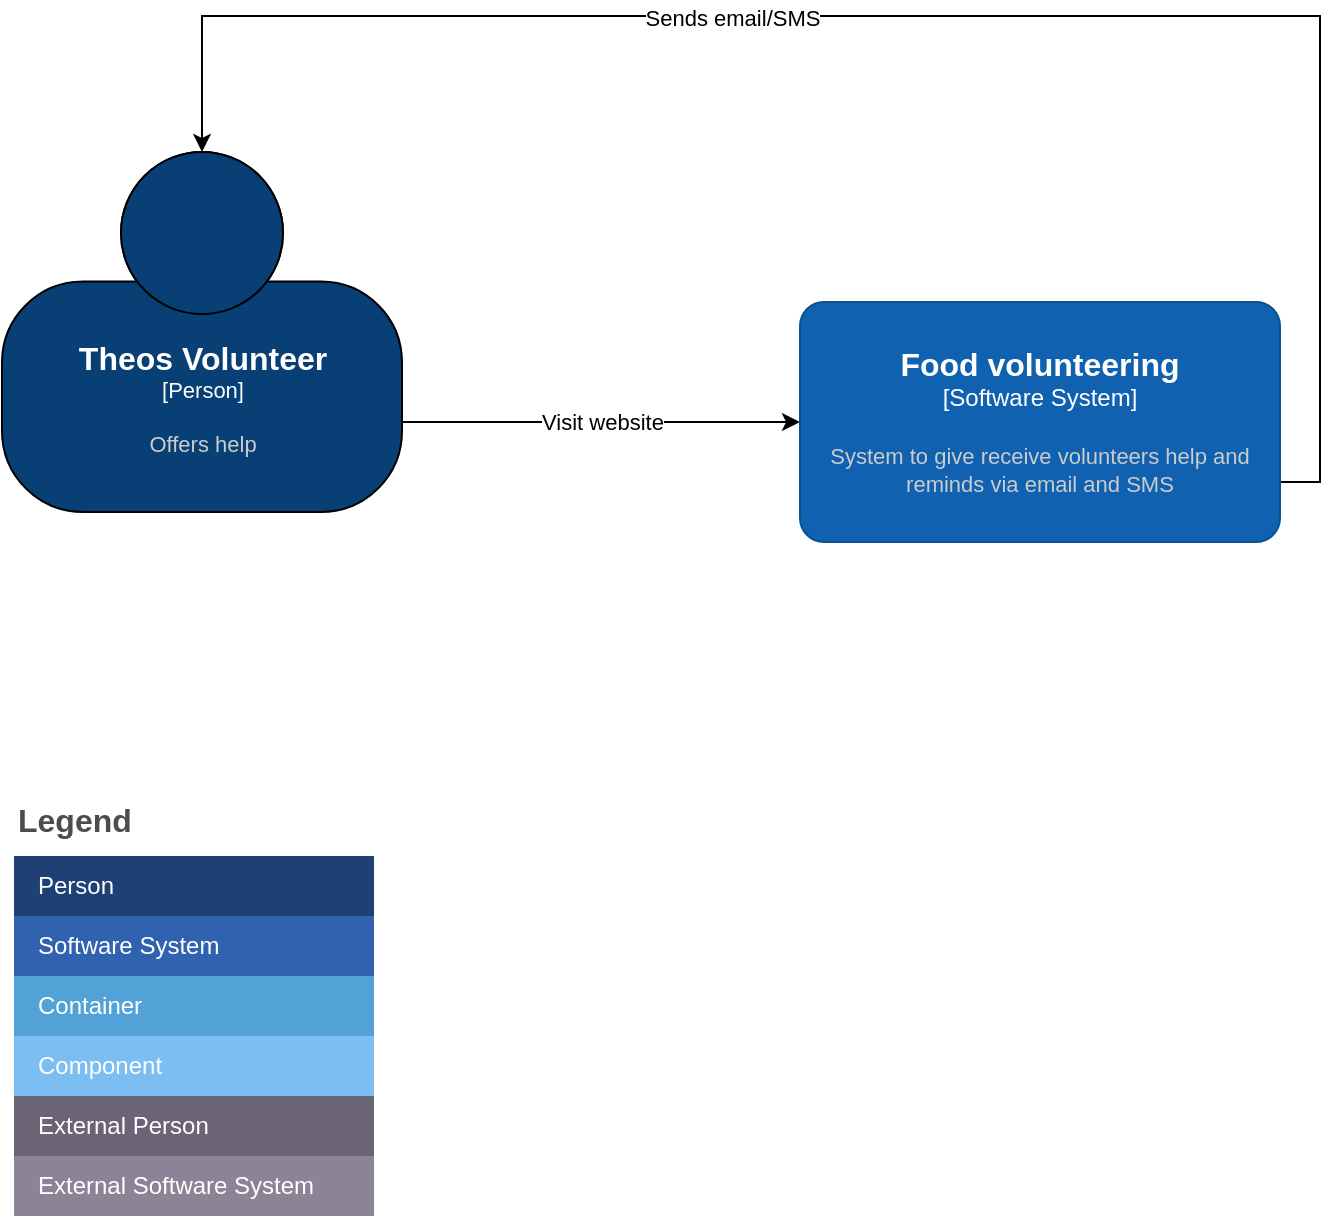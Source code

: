 <mxfile version="20.0.1" type="device" pages="2"><diagram id="UOnVUo0zX0XnNTvkUAyf" name="Level 1"><mxGraphModel dx="1548" dy="874" grid="1" gridSize="10" guides="1" tooltips="1" connect="1" arrows="1" fold="1" page="1" pageScale="1" pageWidth="827" pageHeight="1169" math="0" shadow="0"><root><mxCell id="0"/><mxCell id="1" parent="0"/><mxCell id="pcNUjZxiFfmQdxNxMOuT-4" value="Visit website" style="edgeStyle=orthogonalEdgeStyle;rounded=0;orthogonalLoop=1;jettySize=auto;html=1;exitX=1;exitY=0.75;exitDx=0;exitDy=0;exitPerimeter=0;entryX=0;entryY=0.5;entryDx=0;entryDy=0;entryPerimeter=0;" edge="1" parent="1" source="pcNUjZxiFfmQdxNxMOuT-1" target="pcNUjZxiFfmQdxNxMOuT-2"><mxGeometry relative="1" as="geometry"/></mxCell><object c4Name="Theos Volunteer" c4Type="Person" c4Description="Offers help" label="&lt;font style=&quot;font-size: 16px&quot;&gt;&lt;b&gt;%c4Name%&lt;/b&gt;&lt;/font&gt;&lt;div&gt;[%c4Type%]&lt;/div&gt;&lt;br&gt;&lt;div&gt;&lt;font style=&quot;font-size: 11px&quot;&gt;&lt;font color=&quot;#cccccc&quot;&gt;%c4Description%&lt;/font&gt;&lt;/div&gt;" placeholders="1" id="pcNUjZxiFfmQdxNxMOuT-1"><mxCell style="html=1;fontSize=11;dashed=0;whitespace=wrap;fillColor=#083F75;strokeColor=default;fontColor=#ffffff;shape=mxgraph.c4.person2;align=center;metaEdit=1;points=[[0.5,0,0],[1,0.5,0],[1,0.75,0],[0.75,1,0],[0.5,1,0],[0.25,1,0],[0,0.75,0],[0,0.5,0]];resizable=0;" vertex="1" parent="1"><mxGeometry x="94" y="508" width="200" height="180" as="geometry"/></mxCell></object><mxCell id="TnxFOGw9373AixS_pSC_-2" style="edgeStyle=orthogonalEdgeStyle;rounded=0;orthogonalLoop=1;jettySize=auto;html=1;exitX=1;exitY=0.75;exitDx=0;exitDy=0;exitPerimeter=0;entryX=0.5;entryY=0;entryDx=0;entryDy=0;entryPerimeter=0;" edge="1" parent="1" source="pcNUjZxiFfmQdxNxMOuT-2" target="pcNUjZxiFfmQdxNxMOuT-1"><mxGeometry relative="1" as="geometry"><Array as="points"><mxPoint x="753" y="673"/><mxPoint x="753" y="440"/><mxPoint x="194" y="440"/></Array></mxGeometry></mxCell><mxCell id="TnxFOGw9373AixS_pSC_-3" value="Sends email/SMS" style="edgeLabel;html=1;align=center;verticalAlign=middle;resizable=0;points=[];" vertex="1" connectable="0" parent="TnxFOGw9373AixS_pSC_-2"><mxGeometry x="0.244" y="1" relative="1" as="geometry"><mxPoint as="offset"/></mxGeometry></mxCell><object placeholders="1" c4Name="Food volunteering" c4Type="Software System" c4Description="System to give receive volunteers help and reminds via email and SMS" label="&lt;font style=&quot;font-size: 16px&quot;&gt;&lt;b&gt;%c4Name%&lt;/b&gt;&lt;/font&gt;&lt;div&gt;[%c4Type%]&lt;/div&gt;&lt;br&gt;&lt;div&gt;&lt;font style=&quot;font-size: 11px&quot;&gt;&lt;font color=&quot;#cccccc&quot;&gt;%c4Description%&lt;/font&gt;&lt;/div&gt;" id="pcNUjZxiFfmQdxNxMOuT-2"><mxCell style="rounded=1;whiteSpace=wrap;html=1;labelBackgroundColor=none;fillColor=#1061B0;fontColor=#ffffff;align=center;arcSize=10;strokeColor=#0D5091;metaEdit=1;resizable=0;points=[[0.25,0,0],[0.5,0,0],[0.75,0,0],[1,0.25,0],[1,0.5,0],[1,0.75,0],[0.75,1,0],[0.5,1,0],[0.25,1,0],[0,0.75,0],[0,0.5,0],[0,0.25,0]];" vertex="1" parent="1"><mxGeometry x="493" y="583" width="240" height="120" as="geometry"/></mxCell></object><mxCell id="3RdDbgzzXmCDK5KSdeFs-1" value="Legend" style="align=left;fontSize=16;fontStyle=1;strokeColor=none;fillColor=none;fontColor=#4D4D4D;spacingTop=-8;resizable=0;" vertex="1" parent="1"><mxGeometry x="100" y="830" width="180" height="30" as="geometry"/></mxCell><mxCell id="3RdDbgzzXmCDK5KSdeFs-2" value="" style="shape=table;html=1;whiteSpace=wrap;startSize=0;container=1;collapsible=0;childLayout=tableLayout;fillColor=none;align=left;spacingLeft=10;strokeColor=none;rounded=1;arcSize=11;fontColor=#FFFFFF;resizable=0;points=[[0.25,0,0],[0.5,0,0],[0.75,0,0],[1,0.25,0],[1,0.5,0],[1,0.75,0],[0.75,1,0],[0.5,1,0],[0.25,1,0],[0,0.75,0],[0,0.5,0],[0,0.25,0]];" vertex="1" parent="1"><mxGeometry x="100" y="860" width="180" height="180" as="geometry"/></mxCell><mxCell id="3RdDbgzzXmCDK5KSdeFs-3" value="Person" style="shape=partialRectangle;html=1;whiteSpace=wrap;connectable=0;fillColor=#1E4074;top=0;left=0;bottom=0;right=0;overflow=hidden;pointerEvents=1;align=left;spacingLeft=10;strokeColor=none;fontColor=#FFFFFF;" vertex="1" parent="3RdDbgzzXmCDK5KSdeFs-2"><mxGeometry width="180" height="30" as="geometry"/></mxCell><mxCell id="3RdDbgzzXmCDK5KSdeFs-4" value="Software System" style="shape=partialRectangle;html=1;whiteSpace=wrap;connectable=0;fillColor=#3162AF;top=0;left=0;bottom=0;right=0;overflow=hidden;pointerEvents=1;align=left;spacingLeft=10;fontColor=#FFFFFF;strokeColor=default;" vertex="1" parent="3RdDbgzzXmCDK5KSdeFs-2"><mxGeometry y="30" width="180" height="30" as="geometry"/></mxCell><mxCell id="3RdDbgzzXmCDK5KSdeFs-5" value="Container" style="shape=partialRectangle;html=1;whiteSpace=wrap;connectable=0;fillColor=#52A2D8;top=0;left=0;bottom=0;right=0;overflow=hidden;pointerEvents=1;align=left;spacingLeft=10;fontColor=#FFFFFF;strokeColor=default;" vertex="1" parent="3RdDbgzzXmCDK5KSdeFs-2"><mxGeometry y="60" width="180" height="30" as="geometry"/></mxCell><mxCell id="3RdDbgzzXmCDK5KSdeFs-6" value="Component" style="shape=partialRectangle;html=1;whiteSpace=wrap;connectable=0;fillColor=#7CBEF1;top=0;left=0;bottom=0;right=0;overflow=hidden;pointerEvents=1;align=left;spacingLeft=10;fontColor=#FFFFFF;strokeColor=default;" vertex="1" parent="3RdDbgzzXmCDK5KSdeFs-2"><mxGeometry y="90" width="180" height="30" as="geometry"/></mxCell><mxCell id="3RdDbgzzXmCDK5KSdeFs-7" value="External Person" style="shape=partialRectangle;html=1;whiteSpace=wrap;connectable=0;fillColor=#6B6477;top=0;left=0;bottom=0;right=0;overflow=hidden;pointerEvents=1;align=left;spacingLeft=10;fontColor=#FFFFFF;strokeColor=default;" vertex="1" parent="3RdDbgzzXmCDK5KSdeFs-2"><mxGeometry y="120" width="180" height="30" as="geometry"/></mxCell><mxCell id="3RdDbgzzXmCDK5KSdeFs-8" value="External Software System" style="shape=partialRectangle;html=1;whiteSpace=wrap;connectable=0;fillColor=#8B8496;top=0;left=0;bottom=0;right=0;overflow=hidden;pointerEvents=1;align=left;spacingLeft=10;fontColor=#FFFFFF;strokeColor=default;" vertex="1" parent="3RdDbgzzXmCDK5KSdeFs-2"><mxGeometry y="150" width="180" height="30" as="geometry"/></mxCell></root></mxGraphModel></diagram><diagram id="ijT7lTS6Z3N-1Ke7cqrv" name="Level 2"><mxGraphModel dx="1821" dy="1028" grid="1" gridSize="10" guides="1" tooltips="1" connect="1" arrows="1" fold="1" page="1" pageScale="1" pageWidth="827" pageHeight="1169" math="0" shadow="0"><root><mxCell id="0"/><mxCell id="1" parent="0"/><mxCell id="PDuyMgCki-gbAYJrnuQW-6" style="edgeStyle=orthogonalEdgeStyle;rounded=0;orthogonalLoop=1;jettySize=auto;html=1;exitX=1;exitY=0.5;exitDx=0;exitDy=0;exitPerimeter=0;entryX=0;entryY=0.5;entryDx=0;entryDy=0;entryPerimeter=0;" edge="1" parent="1" source="5fIo6CM7J6WeWZLtoHCl-1" target="PDuyMgCki-gbAYJrnuQW-5"><mxGeometry relative="1" as="geometry"/></mxCell><mxCell id="PDuyMgCki-gbAYJrnuQW-7" value="Sends JSON" style="edgeLabel;html=1;align=center;verticalAlign=middle;resizable=0;points=[];" vertex="1" connectable="0" parent="PDuyMgCki-gbAYJrnuQW-6"><mxGeometry x="0.11" y="2" relative="1" as="geometry"><mxPoint as="offset"/></mxGeometry></mxCell><object placeholders="1" c4Name="Frontend" c4Type="Container" c4Technology="S3 Bucket" c4Description="Simple HTML to enter the food you will give" label="&lt;font style=&quot;font-size: 16px&quot;&gt;&lt;b&gt;%c4Name%&lt;/b&gt;&lt;/font&gt;&lt;div&gt;[%c4Type%: %c4Technology%]&lt;/div&gt;&lt;br&gt;&lt;div&gt;&lt;font style=&quot;font-size: 11px&quot;&gt;&lt;font color=&quot;#E6E6E6&quot;&gt;%c4Description%&lt;/font&gt;&lt;/div&gt;" id="5fIo6CM7J6WeWZLtoHCl-1"><mxCell style="rounded=1;whiteSpace=wrap;html=1;fontSize=11;labelBackgroundColor=none;fillColor=#23A2D9;fontColor=#ffffff;align=center;arcSize=10;strokeColor=#0E7DAD;metaEdit=1;resizable=0;points=[[0.25,0,0],[0.5,0,0],[0.75,0,0],[1,0.25,0],[1,0.5,0],[1,0.75,0],[0.75,1,0],[0.5,1,0],[0.25,1,0],[0,0.75,0],[0,0.5,0],[0,0.25,0]];" vertex="1" parent="1"><mxGeometry x="493" y="583" width="240" height="120" as="geometry"/></mxCell></object><object c4Name="Theos Volunteer" c4Type="Person" c4Description="Offers help" label="&lt;font style=&quot;font-size: 16px&quot;&gt;&lt;b&gt;%c4Name%&lt;/b&gt;&lt;/font&gt;&lt;div&gt;[%c4Type%]&lt;/div&gt;&lt;br&gt;&lt;div&gt;&lt;font style=&quot;font-size: 11px&quot;&gt;&lt;font color=&quot;#cccccc&quot;&gt;%c4Description%&lt;/font&gt;&lt;/div&gt;" placeholders="1" id="6ZNPN89C-O_kC6gu2fK_-2"><mxCell style="html=1;fontSize=11;dashed=0;whitespace=wrap;fillColor=#083F75;strokeColor=default;fontColor=#ffffff;shape=mxgraph.c4.person2;align=center;metaEdit=1;points=[[0.5,0,0],[1,0.5,0],[1,0.75,0],[0.75,1,0],[0.5,1,0],[0.25,1,0],[0,0.75,0],[0,0.5,0]];resizable=0;" vertex="1" parent="1"><mxGeometry x="94" y="508" width="200" height="180" as="geometry"/></mxCell></object><object placeholders="1" c4Name="Food Volunteering" c4Type="SystemScopeBoundary" c4Application="Software System" label="&lt;font style=&quot;font-size: 16px&quot;&gt;&lt;b&gt;&lt;div style=&quot;text-align: left&quot;&gt;%c4Name%&lt;/div&gt;&lt;/b&gt;&lt;/font&gt;&lt;div style=&quot;text-align: left&quot;&gt;[%c4Application%]&lt;/div&gt;" id="6ZNPN89C-O_kC6gu2fK_-6"><mxCell style="rounded=1;fontSize=11;whiteSpace=wrap;html=1;dashed=1;arcSize=20;fillColor=none;strokeColor=#666666;fontColor=#333333;labelBackgroundColor=none;align=left;verticalAlign=bottom;labelBorderColor=none;spacingTop=0;spacing=10;dashPattern=8 4;metaEdit=1;rotatable=0;perimeter=rectanglePerimeter;noLabel=0;labelPadding=0;allowArrows=0;connectable=0;expand=0;recursiveResize=0;editable=1;pointerEvents=0;absoluteArcSize=1;points=[[0.25,0,0],[0.5,0,0],[0.75,0,0],[1,0.25,0],[1,0.5,0],[1,0.75,0],[0.75,1,0],[0.5,1,0],[0.25,1,0],[0,0.75,0],[0,0.5,0],[0,0.25,0]];" vertex="1" parent="1"><mxGeometry x="479" y="568" width="691" height="472" as="geometry"/></mxCell></object><mxCell id="6ZNPN89C-O_kC6gu2fK_-7" value="Legend" style="align=left;fontSize=16;fontStyle=1;strokeColor=none;fillColor=none;fontColor=#4D4D4D;spacingTop=-8;resizable=0;" vertex="1" parent="1"><mxGeometry x="104" y="830" width="180" height="30" as="geometry"/></mxCell><mxCell id="6ZNPN89C-O_kC6gu2fK_-8" value="" style="shape=table;html=1;whiteSpace=wrap;startSize=0;container=1;collapsible=0;childLayout=tableLayout;fillColor=none;align=left;spacingLeft=10;strokeColor=none;rounded=1;arcSize=11;fontColor=#FFFFFF;resizable=0;points=[[0.25,0,0],[0.5,0,0],[0.75,0,0],[1,0.25,0],[1,0.5,0],[1,0.75,0],[0.75,1,0],[0.5,1,0],[0.25,1,0],[0,0.75,0],[0,0.5,0],[0,0.25,0]];" vertex="1" parent="1"><mxGeometry x="104" y="860" width="180" height="180" as="geometry"/></mxCell><mxCell id="6ZNPN89C-O_kC6gu2fK_-9" value="Person" style="shape=partialRectangle;html=1;whiteSpace=wrap;connectable=0;fillColor=#1E4074;top=0;left=0;bottom=0;right=0;overflow=hidden;pointerEvents=1;align=left;spacingLeft=10;strokeColor=none;fontColor=#FFFFFF;" vertex="1" parent="6ZNPN89C-O_kC6gu2fK_-8"><mxGeometry width="180" height="30" as="geometry"/></mxCell><mxCell id="6ZNPN89C-O_kC6gu2fK_-10" value="Software System" style="shape=partialRectangle;html=1;whiteSpace=wrap;connectable=0;fillColor=#3162AF;top=0;left=0;bottom=0;right=0;overflow=hidden;pointerEvents=1;align=left;spacingLeft=10;fontColor=#FFFFFF;strokeColor=default;" vertex="1" parent="6ZNPN89C-O_kC6gu2fK_-8"><mxGeometry y="30" width="180" height="30" as="geometry"/></mxCell><mxCell id="6ZNPN89C-O_kC6gu2fK_-11" value="Container" style="shape=partialRectangle;html=1;whiteSpace=wrap;connectable=0;fillColor=#52A2D8;top=0;left=0;bottom=0;right=0;overflow=hidden;pointerEvents=1;align=left;spacingLeft=10;fontColor=#FFFFFF;strokeColor=default;" vertex="1" parent="6ZNPN89C-O_kC6gu2fK_-8"><mxGeometry y="60" width="180" height="30" as="geometry"/></mxCell><mxCell id="6ZNPN89C-O_kC6gu2fK_-12" value="Component" style="shape=partialRectangle;html=1;whiteSpace=wrap;connectable=0;fillColor=#7CBEF1;top=0;left=0;bottom=0;right=0;overflow=hidden;pointerEvents=1;align=left;spacingLeft=10;fontColor=#FFFFFF;strokeColor=default;" vertex="1" parent="6ZNPN89C-O_kC6gu2fK_-8"><mxGeometry y="90" width="180" height="30" as="geometry"/></mxCell><mxCell id="6ZNPN89C-O_kC6gu2fK_-13" value="External Person" style="shape=partialRectangle;html=1;whiteSpace=wrap;connectable=0;fillColor=#6B6477;top=0;left=0;bottom=0;right=0;overflow=hidden;pointerEvents=1;align=left;spacingLeft=10;fontColor=#FFFFFF;strokeColor=default;" vertex="1" parent="6ZNPN89C-O_kC6gu2fK_-8"><mxGeometry y="120" width="180" height="30" as="geometry"/></mxCell><mxCell id="6ZNPN89C-O_kC6gu2fK_-14" value="External Software System" style="shape=partialRectangle;html=1;whiteSpace=wrap;connectable=0;fillColor=#8B8496;top=0;left=0;bottom=0;right=0;overflow=hidden;pointerEvents=1;align=left;spacingLeft=10;fontColor=#FFFFFF;strokeColor=default;" vertex="1" parent="6ZNPN89C-O_kC6gu2fK_-8"><mxGeometry y="150" width="180" height="30" as="geometry"/></mxCell><mxCell id="PDuyMgCki-gbAYJrnuQW-1" value="Visit website" style="edgeStyle=orthogonalEdgeStyle;rounded=0;orthogonalLoop=1;jettySize=auto;html=1;exitX=1;exitY=0.75;exitDx=0;exitDy=0;exitPerimeter=0;entryX=0;entryY=0.5;entryDx=0;entryDy=0;entryPerimeter=0;" edge="1" parent="1"><mxGeometry relative="1" as="geometry"><mxPoint x="294" y="643" as="sourcePoint"/><mxPoint x="493" y="643" as="targetPoint"/></mxGeometry></mxCell><object placeholders="1" c4Name="Queue" c4Type="Container" c4Technology="SQS" c4Description="Store the messages" label="&lt;font style=&quot;font-size: 16px&quot;&gt;&lt;b&gt;%c4Name%&lt;/b&gt;&lt;/font&gt;&lt;div&gt;[%c4Type%: %c4Technology%]&lt;/div&gt;&lt;br&gt;&lt;div&gt;&lt;font style=&quot;font-size: 11px&quot;&gt;&lt;font color=&quot;#E6E6E6&quot;&gt;%c4Description%&lt;/font&gt;&lt;/div&gt;" id="PDuyMgCki-gbAYJrnuQW-5"><mxCell style="rounded=1;whiteSpace=wrap;html=1;fontSize=11;labelBackgroundColor=none;fillColor=#23A2D9;fontColor=#ffffff;align=center;arcSize=10;strokeColor=#0E7DAD;metaEdit=1;resizable=0;points=[[0.25,0,0],[0.5,0,0],[0.75,0,0],[1,0.25,0],[1,0.5,0],[1,0.75,0],[0.75,1,0],[0.5,1,0],[0.25,1,0],[0,0.75,0],[0,0.5,0],[0,0.25,0]];" vertex="1" parent="1"><mxGeometry x="910" y="583" width="240" height="120" as="geometry"/></mxCell></object><mxCell id="PDuyMgCki-gbAYJrnuQW-10" style="edgeStyle=orthogonalEdgeStyle;rounded=0;orthogonalLoop=1;jettySize=auto;html=1;entryX=0;entryY=0.5;entryDx=0;entryDy=0;entryPerimeter=0;" edge="1" parent="1" source="PDuyMgCki-gbAYJrnuQW-8" target="PDuyMgCki-gbAYJrnuQW-9"><mxGeometry relative="1" as="geometry"/></mxCell><object placeholders="1" c4Name="Cron job" c4Type="Container" c4Technology="CloudWatch Events" c4Description="Works as a cron job, triggers every Saturday" label="&lt;font style=&quot;font-size: 16px&quot;&gt;&lt;b&gt;%c4Name%&lt;/b&gt;&lt;/font&gt;&lt;div&gt;[%c4Type%: %c4Technology%]&lt;/div&gt;&lt;br&gt;&lt;div&gt;&lt;font style=&quot;font-size: 11px&quot;&gt;&lt;font color=&quot;#E6E6E6&quot;&gt;%c4Description%&lt;/font&gt;&lt;/div&gt;" id="PDuyMgCki-gbAYJrnuQW-8"><mxCell style="rounded=1;whiteSpace=wrap;html=1;fontSize=11;labelBackgroundColor=none;fillColor=#23A2D9;fontColor=#ffffff;align=center;arcSize=10;strokeColor=#0E7DAD;metaEdit=1;resizable=0;points=[[0.25,0,0],[0.5,0,0],[0.75,0,0],[1,0.25,0],[1,0.5,0],[1,0.75,0],[0.75,1,0],[0.5,1,0],[0.25,1,0],[0,0.75,0],[0,0.5,0],[0,0.25,0]];" vertex="1" parent="1"><mxGeometry x="493" y="850" width="240" height="120" as="geometry"/></mxCell></object><mxCell id="PDuyMgCki-gbAYJrnuQW-17" style="edgeStyle=orthogonalEdgeStyle;rounded=0;orthogonalLoop=1;jettySize=auto;html=1;exitX=1;exitY=0.5;exitDx=0;exitDy=0;exitPerimeter=0;entryX=0.5;entryY=0;entryDx=0;entryDy=0;entryPerimeter=0;" edge="1" parent="1" source="PDuyMgCki-gbAYJrnuQW-9" target="6ZNPN89C-O_kC6gu2fK_-2"><mxGeometry relative="1" as="geometry"><Array as="points"><mxPoint x="1240" y="910"/><mxPoint x="1240" y="440"/><mxPoint x="194" y="440"/></Array></mxGeometry></mxCell><mxCell id="yhB8ytT1DItvaQ56xHyj-1" value="Sens email/SMS" style="edgeLabel;html=1;align=center;verticalAlign=middle;resizable=0;points=[];" vertex="1" connectable="0" parent="PDuyMgCki-gbAYJrnuQW-17"><mxGeometry x="0.382" y="-2" relative="1" as="geometry"><mxPoint x="1" as="offset"/></mxGeometry></mxCell><object placeholders="1" c4Name="Backend" c4Type="Container" c4Technology="Lambda" c4Description="Read the SQS queue and sends email/SMS" label="&lt;font style=&quot;font-size: 16px&quot;&gt;&lt;b&gt;%c4Name%&lt;/b&gt;&lt;/font&gt;&lt;div&gt;[%c4Type%: %c4Technology%]&lt;/div&gt;&lt;br&gt;&lt;div&gt;&lt;font style=&quot;font-size: 11px&quot;&gt;&lt;font color=&quot;#E6E6E6&quot;&gt;%c4Description%&lt;/font&gt;&lt;/div&gt;" id="PDuyMgCki-gbAYJrnuQW-9"><mxCell style="rounded=1;whiteSpace=wrap;html=1;fontSize=11;labelBackgroundColor=none;fillColor=#23A2D9;fontColor=#ffffff;align=center;arcSize=10;strokeColor=#0E7DAD;metaEdit=1;resizable=0;points=[[0.25,0,0],[0.5,0,0],[0.75,0,0],[1,0.25,0],[1,0.5,0],[1,0.75,0],[0.75,1,0],[0.5,1,0],[0.25,1,0],[0,0.75,0],[0,0.5,0],[0,0.25,0]];" vertex="1" parent="1"><mxGeometry x="910" y="850" width="240" height="120" as="geometry"/></mxCell></object><mxCell id="PDuyMgCki-gbAYJrnuQW-16" value="" style="shape=image;html=1;verticalAlign=top;verticalLabelPosition=bottom;labelBackgroundColor=#ffffff;imageAspect=0;aspect=fixed;image=https://cdn4.iconfinder.com/data/icons/ionicons/512/icon-loop-128.png;strokeColor=default;fillColor=#000000;" vertex="1" parent="1"><mxGeometry x="584" y="820" width="58" height="58" as="geometry"/></mxCell></root></mxGraphModel></diagram></mxfile>
